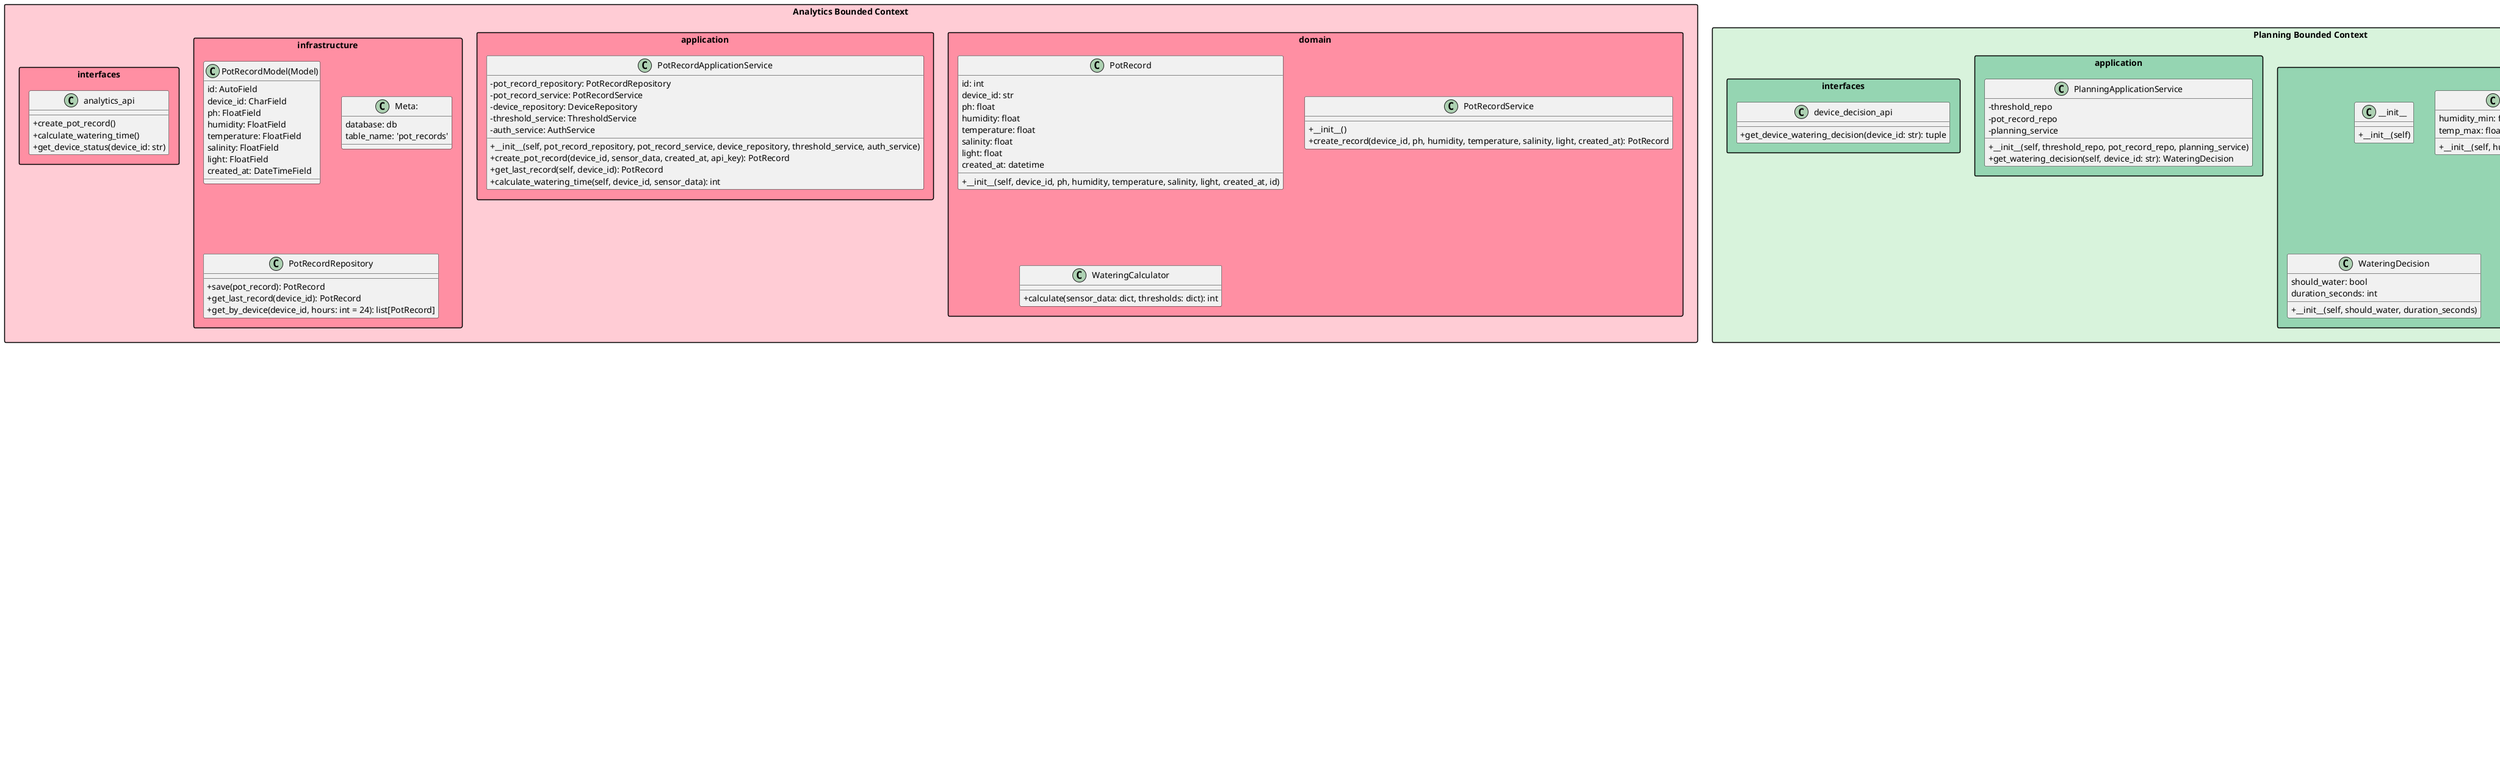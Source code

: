 @startuml name "Edge App Class Diagram"
skinparam classAttributeIconSize 0
skinparam packageStyle rectangle
skinparam linetype ortho
skinparam handwritten false
skinparam monochrome false
skinparam shadowing false

package "Analytics Bounded Context" #ffccd5 {
  ' Domain Layer
  package "domain" #ff8fa3 {
    
    class PotRecord {
      id: int
      device_id: str
      ph: float
      humidity: float
      temperature: float
        salinity: float
        light: float
      created_at: datetime
      +__init__(self, device_id, ph, humidity, temperature, salinity, light, created_at, id)
    }

    class PotRecordService {
      +__init__()
      +create_record(device_id, ph, humidity, temperature, salinity, light, created_at): PotRecord
    }

    class WateringCalculator {
      +calculate(sensor_data: dict, thresholds: dict): int
    }
  }

  ' Application Layer
  package "application" #ff8fa3 {
    class PotRecordApplicationService {
      -pot_record_repository: PotRecordRepository
      -pot_record_service: PotRecordService
      -device_repository: DeviceRepository
      -threshold_service: ThresholdService
      -auth_service: AuthService
      +__init__(self, pot_record_repository, pot_record_service, device_repository, threshold_service, auth_service)
      +create_pot_record(device_id, sensor_data, created_at, api_key): PotRecord
      +get_last_record(self, device_id): PotRecord
      +calculate_watering_time(self, device_id, sensor_data): int
    }
  }

  ' Infrastructure Layer
  package "infrastructure" #ff8fa3 {
    class PotRecordModel(Model) {
        id: AutoField
        device_id: CharField
        ph: FloatField
        humidity: FloatField
        temperature: FloatField
        salinity: FloatField
        light: FloatField
        created_at: DateTimeField
    }
       
    class Meta:{
        database: db
        table_name: 'pot_records'
    }

    class PotRecordRepository {
      +save(pot_record): PotRecord
      +get_last_record(device_id): PotRecord
      +get_by_device(device_id, hours: int = 24): list[PotRecord]
    }
  }

  ' Interface Layer
  package "interfaces" #ff8fa3 {

    class analytics_api {       
      +create_pot_record() 
      +calculate_watering_time()
      +get_device_status(device_id: str) 
    }
  }
}

' Define packages for bounded contexts
package "Planning Bounded Context" #d8f3dc {
  ' Domain Layer
  package "domain" #95d5b2 {

    class __init__ {
      +__init__(self)
    }

    class Thresholds {
      humidity_min: float
      temp_max: float
      +__init__(self, humidity_min, temp_max)
    }

    class WateringDecision {
        should_water: bool
        duration_seconds: int
      +__init__(self, should_water, duration_seconds)
    }

    class PlanningService {
      +make_watering_decision(sensor_data: PotRecord, thresholds: Thresholds): WateringDecision
    }
  }

  ' Application Layer
  package "application" #95d5b2 {
    class PlanningApplicationService {
      -threshold_repo
      -pot_record_repo
      -planning_service
      +__init__(self, threshold_repo, pot_record_repo, planning_service)
      +get_watering_decision(self, device_id: str): WateringDecision
    }
  }

  ' Interface Layer
  package "interfaces" #95d5b2 {
    class device_decision_api {
      +get_device_watering_decision(device_id: str): tuple
    }
  }
}

package "Watering Bounded Context" #e0fbfc {
  ' Domain Layer
  package "domain" #bbdefb {

    class __init__ {
      +__init__(self)
    }

    class WateringDecision {
     device_id: str
     decision: bool
     reason: str
     timestamp: datetime
      +__init__(self, device_id, decision, reason, timestamp)
    }

    class WateringExecution {
        device
        duration: int
        timestamp: datetime
        success: bool
      +__init__(self, device, duration, timestamp, success)
    }

    class WateringDecisionService {
      +make_watering_decision(analytics_data: dict, thresholds: dict): WateringDecision
    }

    class WateringExecutionService {
      +calculate_water_duration(decision: WateringDecision, analytics: dict): int
    }
  }

  ' Application Layer
  package "application" #bbdefb {
    class WateringOrchestrator {
      +__init__(self,decision_service: WateringDecisionService, execution_service: WateringExecutionService, analytics_client,
                 thresholds_client,
                 device_client,
                 repository)
      +execute_watering_workflow(self, device_id: str): WateringExecution
    }
  }

  ' Interface Layer
  package "interfaces" #bbdefb {
    class execute_watering_operation {
      +execute_watering_operation(): tuple
    }
  }
}


package "IAM Bounded Context" #FFEBDE {
  ' Domain Layer
  package "domain" #FFF2E8 {
    class Device {
      device_id: str
      api_key: str
      created_at: datetime
      +__init__(device_id, api_key, created_at)
    }

    class AuthService {
      +__init__()
      +authenticate(device): bool
    }
  }

  ' Application Layer
  package "application" #FFE6D5 {
    class AuthApplicationService {
      -device_repository: DeviceRepository
      -auth_service: AuthService
      +__init__()
      +authenticate(device_id, api_key): bool
      +get_or_create_test_device(): Device
    }
  }

  ' Infrastructure Layer
  package "infrastructure" #FFDAC1 {
    class DeviceModel {
      device_id: CharField
      api_key: CharField
      created_at: DateTimeField
    }

    class DeviceRepository {
      +find_by_id_and_api_key(device_id, api_key): Device
      +get_or_create_test_device(): Device
    }
  }

  ' Interface Layer
  package "interfaces" #FFCEAE {
    class iam_api {
      +authenticate_request(): tuple
    }
  }
}

package "Shared Components" #E8FFE8 {
  package "infrastructure" #D1FFD1 {
    class database {
      +init_db_tables()
    }

    class init_db {
      +init_db()
    }
  }
}

' Main application
class app {
  +before_request_handler()
  +after_request_handler(response)
}

' Relationships

' IAM bounded context relationships
AuthApplicationService --> DeviceRepository: uses
AuthApplicationService --> AuthService: uses
DeviceRepository --> DeviceModel: uses
DeviceRepository ..> Device: creates
AuthService ..> Device: authenticates
iam_api --> AuthApplicationService: uses

' Cross-context relationships



' Database relationships
HealthRecordModel --> db: uses
DeviceModel --> db: uses
init_db ..> HealthRecordModel: creates tables
init_db ..> DeviceModel: creates tables
app ..> init_db: initializes
app ..> health_api: registers
app ..> iam_api: registers
@enduml